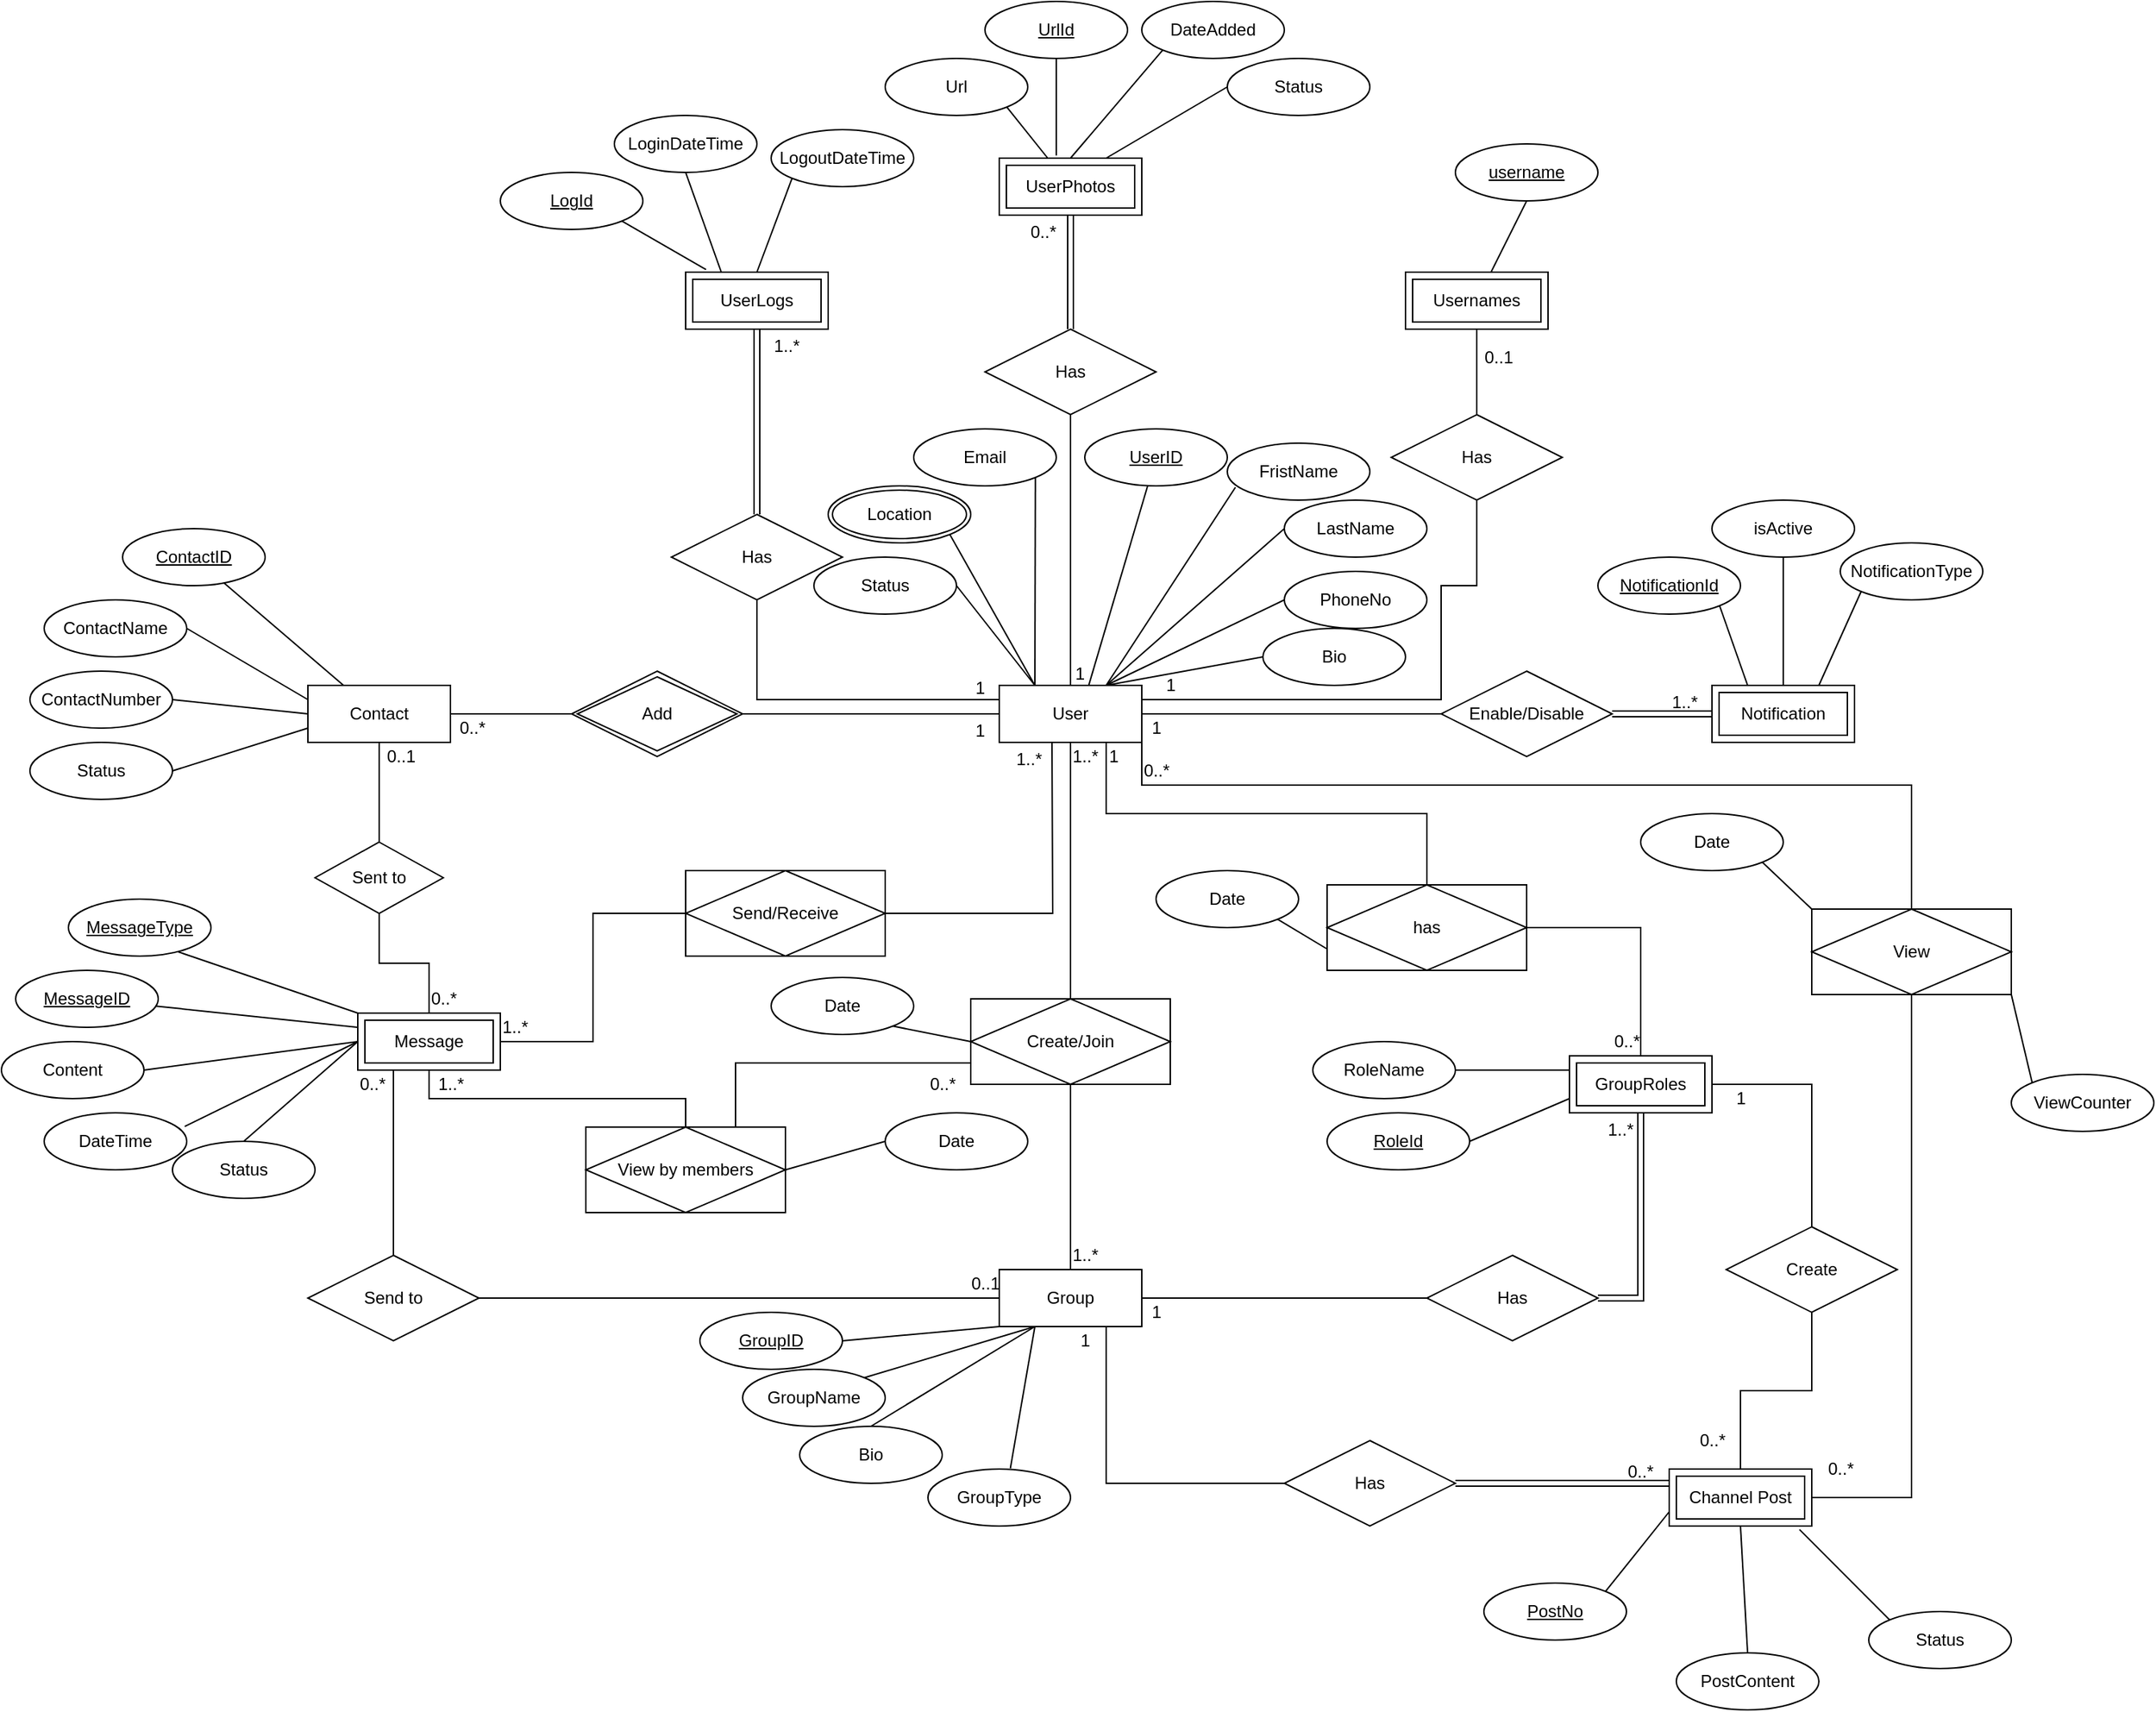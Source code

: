 <mxfile version="17.5.0" type="device"><diagram id="1wiT6En4ZWVa3on5DLr9" name="Page-1"><mxGraphModel dx="2777" dy="2008" grid="0" gridSize="10" guides="1" tooltips="1" connect="1" arrows="1" fold="1" page="1" pageScale="1" pageWidth="850" pageHeight="1100" math="0" shadow="0"><root><mxCell id="0"/><mxCell id="1" parent="0"/><mxCell id="J4jM1UhCAsRgIeuj8mYH-1" value="User" style="whiteSpace=wrap;html=1;align=center;" parent="1" vertex="1"><mxGeometry x="140" y="220" width="100" height="40" as="geometry"/></mxCell><mxCell id="J4jM1UhCAsRgIeuj8mYH-2" value="Group" style="whiteSpace=wrap;html=1;align=center;" parent="1" vertex="1"><mxGeometry x="140" y="630" width="100" height="40" as="geometry"/></mxCell><mxCell id="J4jM1UhCAsRgIeuj8mYH-3" value="UserPhotos" style="shape=ext;margin=3;double=1;whiteSpace=wrap;html=1;align=center;" parent="1" vertex="1"><mxGeometry x="140" y="-150" width="100" height="40" as="geometry"/></mxCell><mxCell id="J4jM1UhCAsRgIeuj8mYH-4" value="UserLogs" style="shape=ext;margin=3;double=1;whiteSpace=wrap;html=1;align=center;" parent="1" vertex="1"><mxGeometry x="-80" y="-70" width="100" height="40" as="geometry"/></mxCell><mxCell id="J4jM1UhCAsRgIeuj8mYH-6" value="Notification" style="shape=ext;margin=3;double=1;whiteSpace=wrap;html=1;align=center;" parent="1" vertex="1"><mxGeometry x="640" y="220" width="100" height="40" as="geometry"/></mxCell><mxCell id="J4jM1UhCAsRgIeuj8mYH-7" value="Contact" style="whiteSpace=wrap;html=1;align=center;" parent="1" vertex="1"><mxGeometry x="-345" y="220" width="100" height="40" as="geometry"/></mxCell><mxCell id="J4jM1UhCAsRgIeuj8mYH-8" value="GroupRoles" style="shape=ext;margin=3;double=1;whiteSpace=wrap;html=1;align=center;" parent="1" vertex="1"><mxGeometry x="540" y="480" width="100" height="40" as="geometry"/></mxCell><mxCell id="J4jM1UhCAsRgIeuj8mYH-10" value="Channel Post" style="shape=ext;margin=3;double=1;whiteSpace=wrap;html=1;align=center;" parent="1" vertex="1"><mxGeometry x="610" y="770" width="100" height="40" as="geometry"/></mxCell><mxCell id="J4jM1UhCAsRgIeuj8mYH-11" value="Has" style="shape=rhombus;perimeter=rhombusPerimeter;whiteSpace=wrap;html=1;align=center;" parent="1" vertex="1"><mxGeometry x="-90" y="100" width="120" height="60" as="geometry"/></mxCell><mxCell id="J4jM1UhCAsRgIeuj8mYH-12" value="Has" style="shape=rhombus;perimeter=rhombusPerimeter;whiteSpace=wrap;html=1;align=center;" parent="1" vertex="1"><mxGeometry x="130" y="-30" width="120" height="60" as="geometry"/></mxCell><mxCell id="J4jM1UhCAsRgIeuj8mYH-14" value="" style="shape=link;html=1;rounded=0;entryX=0.5;entryY=1;entryDx=0;entryDy=0;exitX=0.5;exitY=0;exitDx=0;exitDy=0;" parent="1" source="J4jM1UhCAsRgIeuj8mYH-11" target="J4jM1UhCAsRgIeuj8mYH-4" edge="1"><mxGeometry relative="1" as="geometry"><mxPoint x="-180" y="310" as="sourcePoint"/><mxPoint x="-100" y="240" as="targetPoint"/></mxGeometry></mxCell><mxCell id="J4jM1UhCAsRgIeuj8mYH-15" value="1..*" style="resizable=0;html=1;align=right;verticalAlign=bottom;" parent="J4jM1UhCAsRgIeuj8mYH-14" connectable="0" vertex="1"><mxGeometry x="1" relative="1" as="geometry"><mxPoint x="30" y="20" as="offset"/></mxGeometry></mxCell><mxCell id="J4jM1UhCAsRgIeuj8mYH-16" value="" style="endArrow=none;html=1;rounded=0;exitX=0.5;exitY=1;exitDx=0;exitDy=0;entryX=0;entryY=0.25;entryDx=0;entryDy=0;edgeStyle=orthogonalEdgeStyle;" parent="1" source="J4jM1UhCAsRgIeuj8mYH-11" target="J4jM1UhCAsRgIeuj8mYH-1" edge="1"><mxGeometry relative="1" as="geometry"><mxPoint x="40" y="280" as="sourcePoint"/><mxPoint x="200" y="280" as="targetPoint"/></mxGeometry></mxCell><mxCell id="J4jM1UhCAsRgIeuj8mYH-18" value="" style="shape=link;html=1;rounded=0;entryX=0.5;entryY=1;entryDx=0;entryDy=0;" parent="1" source="J4jM1UhCAsRgIeuj8mYH-12" target="J4jM1UhCAsRgIeuj8mYH-3" edge="1"><mxGeometry relative="1" as="geometry"><mxPoint x="110" y="20" as="sourcePoint"/><mxPoint x="270" y="20" as="targetPoint"/></mxGeometry></mxCell><mxCell id="J4jM1UhCAsRgIeuj8mYH-19" value="0..*" style="resizable=0;html=1;align=right;verticalAlign=bottom;" parent="J4jM1UhCAsRgIeuj8mYH-18" connectable="0" vertex="1"><mxGeometry x="1" relative="1" as="geometry"><mxPoint x="-10" y="20" as="offset"/></mxGeometry></mxCell><mxCell id="J4jM1UhCAsRgIeuj8mYH-157" value="1" style="resizable=0;html=1;align=right;verticalAlign=bottom;" parent="J4jM1UhCAsRgIeuj8mYH-18" connectable="0" vertex="1"><mxGeometry x="1" relative="1" as="geometry"><mxPoint x="-60" y="340" as="offset"/></mxGeometry></mxCell><mxCell id="J4jM1UhCAsRgIeuj8mYH-158" value="1" style="resizable=0;html=1;align=right;verticalAlign=bottom;" parent="J4jM1UhCAsRgIeuj8mYH-18" connectable="0" vertex="1"><mxGeometry x="1" relative="1" as="geometry"><mxPoint x="10" y="330" as="offset"/></mxGeometry></mxCell><mxCell id="J4jM1UhCAsRgIeuj8mYH-159" value="1" style="resizable=0;html=1;align=right;verticalAlign=bottom;" parent="J4jM1UhCAsRgIeuj8mYH-18" connectable="0" vertex="1"><mxGeometry x="1" relative="1" as="geometry"><mxPoint x="-60" y="370" as="offset"/></mxGeometry></mxCell><mxCell id="J4jM1UhCAsRgIeuj8mYH-160" value="1..*" style="resizable=0;html=1;align=right;verticalAlign=bottom;" parent="J4jM1UhCAsRgIeuj8mYH-18" connectable="0" vertex="1"><mxGeometry x="1" relative="1" as="geometry"><mxPoint x="-20" y="390" as="offset"/></mxGeometry></mxCell><mxCell id="J4jM1UhCAsRgIeuj8mYH-20" value="" style="endArrow=none;html=1;rounded=0;exitX=0.5;exitY=1;exitDx=0;exitDy=0;entryX=0.5;entryY=0;entryDx=0;entryDy=0;" parent="1" source="J4jM1UhCAsRgIeuj8mYH-12" target="J4jM1UhCAsRgIeuj8mYH-1" edge="1"><mxGeometry relative="1" as="geometry"><mxPoint x="270" y="180" as="sourcePoint"/><mxPoint x="430" y="180" as="targetPoint"/></mxGeometry></mxCell><mxCell id="J4jM1UhCAsRgIeuj8mYH-21" value="" style="endArrow=none;html=1;rounded=0;exitX=1;exitY=0.5;exitDx=0;exitDy=0;entryX=0;entryY=0.5;entryDx=0;entryDy=0;edgeStyle=orthogonalEdgeStyle;" parent="1" source="J4jM1UhCAsRgIeuj8mYH-54" target="J4jM1UhCAsRgIeuj8mYH-1" edge="1"><mxGeometry relative="1" as="geometry"><mxPoint x="20" y="240" as="sourcePoint"/><mxPoint x="240" y="340" as="targetPoint"/></mxGeometry></mxCell><mxCell id="J4jM1UhCAsRgIeuj8mYH-22" value="" style="endArrow=none;html=1;rounded=0;exitX=1;exitY=0.5;exitDx=0;exitDy=0;entryX=0;entryY=0.5;entryDx=0;entryDy=0;" parent="1" source="J4jM1UhCAsRgIeuj8mYH-7" target="J4jM1UhCAsRgIeuj8mYH-54" edge="1"><mxGeometry relative="1" as="geometry"><mxPoint x="-170" y="420" as="sourcePoint"/><mxPoint x="-120.0" y="240" as="targetPoint"/></mxGeometry></mxCell><mxCell id="J4jM1UhCAsRgIeuj8mYH-24" value="" style="endArrow=none;html=1;rounded=0;entryX=0.5;entryY=0;entryDx=0;entryDy=0;exitX=0.5;exitY=1;exitDx=0;exitDy=0;" parent="1" source="J4jM1UhCAsRgIeuj8mYH-1" target="J4jM1UhCAsRgIeuj8mYH-25" edge="1"><mxGeometry relative="1" as="geometry"><mxPoint x="220" y="260" as="sourcePoint"/><mxPoint x="200" y="430" as="targetPoint"/></mxGeometry></mxCell><mxCell id="J4jM1UhCAsRgIeuj8mYH-25" value="Create/Join" style="shape=associativeEntity;whiteSpace=wrap;html=1;align=center;" parent="1" vertex="1"><mxGeometry x="120" y="440" width="140" height="60" as="geometry"/></mxCell><mxCell id="J4jM1UhCAsRgIeuj8mYH-28" value="" style="endArrow=none;html=1;rounded=0;exitX=0.5;exitY=1;exitDx=0;exitDy=0;entryX=0.5;entryY=0;entryDx=0;entryDy=0;" parent="1" source="J4jM1UhCAsRgIeuj8mYH-25" target="J4jM1UhCAsRgIeuj8mYH-2" edge="1"><mxGeometry relative="1" as="geometry"><mxPoint x="140" y="560" as="sourcePoint"/><mxPoint x="300" y="560" as="targetPoint"/></mxGeometry></mxCell><mxCell id="J4jM1UhCAsRgIeuj8mYH-29" value="Has" style="shape=rhombus;perimeter=rhombusPerimeter;whiteSpace=wrap;html=1;align=center;" parent="1" vertex="1"><mxGeometry x="440" y="620" width="120" height="60" as="geometry"/></mxCell><mxCell id="J4jM1UhCAsRgIeuj8mYH-31" value="Enable/Disable" style="shape=rhombus;perimeter=rhombusPerimeter;whiteSpace=wrap;html=1;align=center;" parent="1" vertex="1"><mxGeometry x="450" y="210" width="120" height="60" as="geometry"/></mxCell><mxCell id="J4jM1UhCAsRgIeuj8mYH-32" value="" style="shape=link;html=1;rounded=0;exitX=1;exitY=0.5;exitDx=0;exitDy=0;entryX=0;entryY=0.5;entryDx=0;entryDy=0;" parent="1" source="J4jM1UhCAsRgIeuj8mYH-31" target="J4jM1UhCAsRgIeuj8mYH-6" edge="1"><mxGeometry relative="1" as="geometry"><mxPoint x="490" y="260" as="sourcePoint"/><mxPoint x="650" y="260" as="targetPoint"/></mxGeometry></mxCell><mxCell id="J4jM1UhCAsRgIeuj8mYH-33" value="1..*" style="resizable=0;html=1;align=right;verticalAlign=bottom;" parent="J4jM1UhCAsRgIeuj8mYH-32" connectable="0" vertex="1"><mxGeometry x="1" relative="1" as="geometry"><mxPoint x="-10" as="offset"/></mxGeometry></mxCell><mxCell id="J4jM1UhCAsRgIeuj8mYH-34" value="" style="endArrow=none;html=1;rounded=0;exitX=1;exitY=0.5;exitDx=0;exitDy=0;entryX=0;entryY=0.5;entryDx=0;entryDy=0;" parent="1" source="J4jM1UhCAsRgIeuj8mYH-1" target="J4jM1UhCAsRgIeuj8mYH-31" edge="1"><mxGeometry relative="1" as="geometry"><mxPoint x="250" y="260" as="sourcePoint"/><mxPoint x="410" y="260" as="targetPoint"/></mxGeometry></mxCell><mxCell id="J4jM1UhCAsRgIeuj8mYH-35" value="" style="endArrow=none;html=1;rounded=0;exitX=1;exitY=0.5;exitDx=0;exitDy=0;entryX=0;entryY=0.5;entryDx=0;entryDy=0;" parent="1" source="J4jM1UhCAsRgIeuj8mYH-2" target="J4jM1UhCAsRgIeuj8mYH-29" edge="1"><mxGeometry relative="1" as="geometry"><mxPoint x="300" y="670" as="sourcePoint"/><mxPoint x="460" y="670" as="targetPoint"/></mxGeometry></mxCell><mxCell id="J4jM1UhCAsRgIeuj8mYH-36" value="" style="shape=link;html=1;rounded=0;exitX=1;exitY=0.5;exitDx=0;exitDy=0;entryX=0.5;entryY=1;entryDx=0;entryDy=0;edgeStyle=orthogonalEdgeStyle;" parent="1" source="J4jM1UhCAsRgIeuj8mYH-29" target="J4jM1UhCAsRgIeuj8mYH-8" edge="1"><mxGeometry relative="1" as="geometry"><mxPoint x="540" y="600" as="sourcePoint"/><mxPoint x="700" y="600" as="targetPoint"/></mxGeometry></mxCell><mxCell id="J4jM1UhCAsRgIeuj8mYH-37" value="1..*" style="resizable=0;html=1;align=right;verticalAlign=bottom;" parent="J4jM1UhCAsRgIeuj8mYH-36" connectable="0" vertex="1"><mxGeometry x="1" relative="1" as="geometry"><mxPoint x="-5" y="20" as="offset"/></mxGeometry></mxCell><mxCell id="J4jM1UhCAsRgIeuj8mYH-38" value="has" style="shape=associativeEntity;whiteSpace=wrap;html=1;align=center;" parent="1" vertex="1"><mxGeometry x="370" y="360" width="140" height="60" as="geometry"/></mxCell><mxCell id="J4jM1UhCAsRgIeuj8mYH-39" value="" style="endArrow=none;html=1;rounded=0;exitX=0.75;exitY=1;exitDx=0;exitDy=0;entryX=0.5;entryY=0;entryDx=0;entryDy=0;edgeStyle=orthogonalEdgeStyle;" parent="1" source="J4jM1UhCAsRgIeuj8mYH-1" target="J4jM1UhCAsRgIeuj8mYH-38" edge="1"><mxGeometry relative="1" as="geometry"><mxPoint x="330" y="330" as="sourcePoint"/><mxPoint x="490" y="330" as="targetPoint"/></mxGeometry></mxCell><mxCell id="J4jM1UhCAsRgIeuj8mYH-40" value="" style="endArrow=none;html=1;rounded=0;exitX=1;exitY=0.5;exitDx=0;exitDy=0;entryX=0.5;entryY=0;entryDx=0;entryDy=0;edgeStyle=orthogonalEdgeStyle;" parent="1" source="J4jM1UhCAsRgIeuj8mYH-38" target="J4jM1UhCAsRgIeuj8mYH-8" edge="1"><mxGeometry relative="1" as="geometry"><mxPoint x="600" y="380" as="sourcePoint"/><mxPoint x="760" y="380" as="targetPoint"/></mxGeometry></mxCell><mxCell id="J4jM1UhCAsRgIeuj8mYH-41" value="Has" style="shape=rhombus;perimeter=rhombusPerimeter;whiteSpace=wrap;html=1;align=center;" parent="1" vertex="1"><mxGeometry x="340" y="750" width="120" height="60" as="geometry"/></mxCell><mxCell id="J4jM1UhCAsRgIeuj8mYH-44" value="" style="shape=link;html=1;rounded=0;entryX=0;entryY=0.25;entryDx=0;entryDy=0;" parent="1" target="J4jM1UhCAsRgIeuj8mYH-10" edge="1"><mxGeometry relative="1" as="geometry"><mxPoint x="460" y="780" as="sourcePoint"/><mxPoint x="460" y="930" as="targetPoint"/></mxGeometry></mxCell><mxCell id="J4jM1UhCAsRgIeuj8mYH-45" value="0..*" style="resizable=0;html=1;align=right;verticalAlign=bottom;" parent="J4jM1UhCAsRgIeuj8mYH-44" connectable="0" vertex="1"><mxGeometry x="1" relative="1" as="geometry"><mxPoint x="-11" as="offset"/></mxGeometry></mxCell><mxCell id="J4jM1UhCAsRgIeuj8mYH-47" value="" style="endArrow=none;html=1;rounded=0;exitX=0.75;exitY=1;exitDx=0;exitDy=0;entryX=0;entryY=0.5;entryDx=0;entryDy=0;edgeStyle=orthogonalEdgeStyle;" parent="1" source="J4jM1UhCAsRgIeuj8mYH-2" target="J4jM1UhCAsRgIeuj8mYH-41" edge="1"><mxGeometry relative="1" as="geometry"><mxPoint x="370" y="740" as="sourcePoint"/><mxPoint x="530" y="740" as="targetPoint"/></mxGeometry></mxCell><mxCell id="J4jM1UhCAsRgIeuj8mYH-49" value="Message" style="shape=ext;margin=3;double=1;whiteSpace=wrap;html=1;align=center;" parent="1" vertex="1"><mxGeometry x="-310" y="450" width="100" height="40" as="geometry"/></mxCell><mxCell id="J4jM1UhCAsRgIeuj8mYH-51" value="" style="endArrow=none;html=1;rounded=0;exitX=1;exitY=0.5;exitDx=0;exitDy=0;edgeStyle=orthogonalEdgeStyle;" parent="1" source="J4jM1UhCAsRgIeuj8mYH-161" edge="1"><mxGeometry relative="1" as="geometry"><mxPoint x="50" y="385" as="sourcePoint"/><mxPoint x="177" y="260" as="targetPoint"/></mxGeometry></mxCell><mxCell id="J4jM1UhCAsRgIeuj8mYH-52" value="" style="endArrow=none;html=1;rounded=0;exitX=1;exitY=0.5;exitDx=0;exitDy=0;entryX=0;entryY=0.5;entryDx=0;entryDy=0;edgeStyle=orthogonalEdgeStyle;" parent="1" source="J4jM1UhCAsRgIeuj8mYH-49" target="J4jM1UhCAsRgIeuj8mYH-161" edge="1"><mxGeometry relative="1" as="geometry"><mxPoint x="-190" y="460" as="sourcePoint"/><mxPoint x="-50" y="385" as="targetPoint"/></mxGeometry></mxCell><mxCell id="J4jM1UhCAsRgIeuj8mYH-53" value="Sent to" style="shape=rhombus;perimeter=rhombusPerimeter;whiteSpace=wrap;html=1;align=center;" parent="1" vertex="1"><mxGeometry x="-340" y="330" width="90" height="50" as="geometry"/></mxCell><mxCell id="J4jM1UhCAsRgIeuj8mYH-54" value="Add" style="shape=rhombus;double=1;perimeter=rhombusPerimeter;whiteSpace=wrap;html=1;align=center;" parent="1" vertex="1"><mxGeometry x="-160" y="210" width="120" height="60" as="geometry"/></mxCell><mxCell id="J4jM1UhCAsRgIeuj8mYH-55" value="" style="endArrow=none;html=1;rounded=0;exitX=0.5;exitY=1;exitDx=0;exitDy=0;entryX=0.5;entryY=0;entryDx=0;entryDy=0;edgeStyle=orthogonalEdgeStyle;" parent="1" source="J4jM1UhCAsRgIeuj8mYH-53" target="J4jM1UhCAsRgIeuj8mYH-49" edge="1"><mxGeometry relative="1" as="geometry"><mxPoint x="-300" y="390" as="sourcePoint"/><mxPoint x="-140" y="390" as="targetPoint"/></mxGeometry></mxCell><mxCell id="J4jM1UhCAsRgIeuj8mYH-56" value="" style="endArrow=none;html=1;rounded=0;exitX=0.5;exitY=1;exitDx=0;exitDy=0;" parent="1" source="J4jM1UhCAsRgIeuj8mYH-7" target="J4jM1UhCAsRgIeuj8mYH-53" edge="1"><mxGeometry relative="1" as="geometry"><mxPoint x="-340" y="310" as="sourcePoint"/><mxPoint x="-180" y="310" as="targetPoint"/></mxGeometry></mxCell><mxCell id="J4jM1UhCAsRgIeuj8mYH-57" value="Create" style="shape=rhombus;perimeter=rhombusPerimeter;whiteSpace=wrap;html=1;align=center;" parent="1" vertex="1"><mxGeometry x="650" y="600" width="120" height="60" as="geometry"/></mxCell><mxCell id="J4jM1UhCAsRgIeuj8mYH-58" value="" style="endArrow=none;html=1;rounded=0;exitX=1;exitY=0.5;exitDx=0;exitDy=0;entryX=0.5;entryY=0;entryDx=0;entryDy=0;edgeStyle=orthogonalEdgeStyle;" parent="1" source="J4jM1UhCAsRgIeuj8mYH-8" target="J4jM1UhCAsRgIeuj8mYH-57" edge="1"><mxGeometry relative="1" as="geometry"><mxPoint x="750" y="530" as="sourcePoint"/><mxPoint x="910" y="530" as="targetPoint"/></mxGeometry></mxCell><mxCell id="J4jM1UhCAsRgIeuj8mYH-59" value="" style="endArrow=none;html=1;rounded=0;exitX=0.5;exitY=0;exitDx=0;exitDy=0;entryX=0.5;entryY=1;entryDx=0;entryDy=0;edgeStyle=orthogonalEdgeStyle;" parent="1" source="J4jM1UhCAsRgIeuj8mYH-10" target="J4jM1UhCAsRgIeuj8mYH-57" edge="1"><mxGeometry relative="1" as="geometry"><mxPoint x="750" y="780" as="sourcePoint"/><mxPoint x="910" y="780" as="targetPoint"/></mxGeometry></mxCell><mxCell id="J4jM1UhCAsRgIeuj8mYH-62" value="" style="endArrow=none;html=1;rounded=0;exitX=0.5;exitY=1;exitDx=0;exitDy=0;entryX=0.5;entryY=0;entryDx=0;entryDy=0;edgeStyle=orthogonalEdgeStyle;" parent="1" source="J4jM1UhCAsRgIeuj8mYH-49" target="J4jM1UhCAsRgIeuj8mYH-145" edge="1"><mxGeometry relative="1" as="geometry"><mxPoint x="-220" y="550" as="sourcePoint"/><mxPoint x="-140.0" y="595" as="targetPoint"/></mxGeometry></mxCell><mxCell id="J4jM1UhCAsRgIeuj8mYH-63" value="" style="endArrow=none;html=1;rounded=0;exitX=0.75;exitY=0;exitDx=0;exitDy=0;entryX=0;entryY=0.75;entryDx=0;entryDy=0;edgeStyle=orthogonalEdgeStyle;" parent="1" source="J4jM1UhCAsRgIeuj8mYH-145" target="J4jM1UhCAsRgIeuj8mYH-25" edge="1"><mxGeometry relative="1" as="geometry"><mxPoint x="-50.0" y="595" as="sourcePoint"/><mxPoint x="120" y="630" as="targetPoint"/></mxGeometry></mxCell><mxCell id="J4jM1UhCAsRgIeuj8mYH-64" value="UserID" style="ellipse;whiteSpace=wrap;html=1;align=center;fontStyle=4;" parent="1" vertex="1"><mxGeometry x="200" y="40" width="100" height="40" as="geometry"/></mxCell><mxCell id="J4jM1UhCAsRgIeuj8mYH-65" value="Usernames" style="shape=ext;margin=3;double=1;whiteSpace=wrap;html=1;align=center;" parent="1" vertex="1"><mxGeometry x="425" y="-70" width="100" height="40" as="geometry"/></mxCell><mxCell id="J4jM1UhCAsRgIeuj8mYH-66" value="Has" style="shape=rhombus;perimeter=rhombusPerimeter;whiteSpace=wrap;html=1;align=center;" parent="1" vertex="1"><mxGeometry x="415" y="30" width="120" height="60" as="geometry"/></mxCell><mxCell id="J4jM1UhCAsRgIeuj8mYH-67" value="" style="endArrow=none;html=1;rounded=0;exitX=1;exitY=0.25;exitDx=0;exitDy=0;entryX=0.5;entryY=1;entryDx=0;entryDy=0;edgeStyle=orthogonalEdgeStyle;" parent="1" source="J4jM1UhCAsRgIeuj8mYH-1" target="J4jM1UhCAsRgIeuj8mYH-66" edge="1"><mxGeometry relative="1" as="geometry"><mxPoint x="250" y="190" as="sourcePoint"/><mxPoint x="410" y="190" as="targetPoint"/><Array as="points"><mxPoint x="450" y="230"/><mxPoint x="450" y="150"/><mxPoint x="475" y="150"/></Array></mxGeometry></mxCell><mxCell id="J4jM1UhCAsRgIeuj8mYH-68" value="" style="endArrow=none;html=1;rounded=0;exitX=0.5;exitY=1;exitDx=0;exitDy=0;entryX=0.5;entryY=0;entryDx=0;entryDy=0;" parent="1" source="J4jM1UhCAsRgIeuj8mYH-65" target="J4jM1UhCAsRgIeuj8mYH-66" edge="1"><mxGeometry relative="1" as="geometry"><mxPoint x="400" y="-20" as="sourcePoint"/><mxPoint x="560" y="-20" as="targetPoint"/></mxGeometry></mxCell><mxCell id="J4jM1UhCAsRgIeuj8mYH-69" value="FristName" style="ellipse;whiteSpace=wrap;html=1;align=center;" parent="1" vertex="1"><mxGeometry x="300" y="50" width="100" height="40" as="geometry"/></mxCell><mxCell id="J4jM1UhCAsRgIeuj8mYH-70" value="LastName" style="ellipse;whiteSpace=wrap;html=1;align=center;" parent="1" vertex="1"><mxGeometry x="340" y="90" width="100" height="40" as="geometry"/></mxCell><mxCell id="J4jM1UhCAsRgIeuj8mYH-71" value="PhoneNo" style="ellipse;whiteSpace=wrap;html=1;align=center;" parent="1" vertex="1"><mxGeometry x="340" y="140" width="100" height="40" as="geometry"/></mxCell><mxCell id="J4jM1UhCAsRgIeuj8mYH-72" value="Bio" style="ellipse;whiteSpace=wrap;html=1;align=center;" parent="1" vertex="1"><mxGeometry x="325" y="180" width="100" height="40" as="geometry"/></mxCell><mxCell id="J4jM1UhCAsRgIeuj8mYH-73" value="Email" style="ellipse;whiteSpace=wrap;html=1;align=center;" parent="1" vertex="1"><mxGeometry x="80" y="40" width="100" height="40" as="geometry"/></mxCell><mxCell id="J4jM1UhCAsRgIeuj8mYH-75" value="Status" style="ellipse;whiteSpace=wrap;html=1;align=center;" parent="1" vertex="1"><mxGeometry x="10" y="130" width="100" height="40" as="geometry"/></mxCell><mxCell id="J4jM1UhCAsRgIeuj8mYH-76" value="" style="endArrow=none;html=1;rounded=0;exitX=0.629;exitY=-0.011;exitDx=0;exitDy=0;exitPerimeter=0;" parent="1" source="J4jM1UhCAsRgIeuj8mYH-1" target="J4jM1UhCAsRgIeuj8mYH-64" edge="1"><mxGeometry relative="1" as="geometry"><mxPoint x="220" y="220" as="sourcePoint"/><mxPoint x="400" y="160" as="targetPoint"/></mxGeometry></mxCell><mxCell id="J4jM1UhCAsRgIeuj8mYH-77" value="" style="endArrow=none;html=1;rounded=0;exitX=0.75;exitY=0;exitDx=0;exitDy=0;entryX=0.057;entryY=0.775;entryDx=0;entryDy=0;entryPerimeter=0;" parent="1" source="J4jM1UhCAsRgIeuj8mYH-1" target="J4jM1UhCAsRgIeuj8mYH-69" edge="1"><mxGeometry relative="1" as="geometry"><mxPoint x="270" y="160" as="sourcePoint"/><mxPoint x="430" y="160" as="targetPoint"/></mxGeometry></mxCell><mxCell id="J4jM1UhCAsRgIeuj8mYH-78" value="" style="endArrow=none;html=1;rounded=0;exitX=0.75;exitY=0;exitDx=0;exitDy=0;entryX=0;entryY=0.5;entryDx=0;entryDy=0;" parent="1" source="J4jM1UhCAsRgIeuj8mYH-1" target="J4jM1UhCAsRgIeuj8mYH-70" edge="1"><mxGeometry relative="1" as="geometry"><mxPoint x="280" y="170" as="sourcePoint"/><mxPoint x="440" y="170" as="targetPoint"/></mxGeometry></mxCell><mxCell id="J4jM1UhCAsRgIeuj8mYH-79" value="" style="endArrow=none;html=1;rounded=0;exitX=0.75;exitY=0;exitDx=0;exitDy=0;entryX=0;entryY=0.5;entryDx=0;entryDy=0;" parent="1" source="J4jM1UhCAsRgIeuj8mYH-1" target="J4jM1UhCAsRgIeuj8mYH-71" edge="1"><mxGeometry relative="1" as="geometry"><mxPoint x="310" y="160" as="sourcePoint"/><mxPoint x="470" y="160" as="targetPoint"/></mxGeometry></mxCell><mxCell id="J4jM1UhCAsRgIeuj8mYH-81" value="" style="endArrow=none;html=1;rounded=0;exitX=0.75;exitY=0;exitDx=0;exitDy=0;entryX=0;entryY=0.5;entryDx=0;entryDy=0;" parent="1" source="J4jM1UhCAsRgIeuj8mYH-1" target="J4jM1UhCAsRgIeuj8mYH-72" edge="1"><mxGeometry relative="1" as="geometry"><mxPoint x="260" y="220" as="sourcePoint"/><mxPoint x="420" y="220" as="targetPoint"/></mxGeometry></mxCell><mxCell id="J4jM1UhCAsRgIeuj8mYH-82" value="" style="endArrow=none;html=1;rounded=0;exitX=1;exitY=1;exitDx=0;exitDy=0;entryX=0.25;entryY=0;entryDx=0;entryDy=0;" parent="1" source="J4jM1UhCAsRgIeuj8mYH-73" target="J4jM1UhCAsRgIeuj8mYH-1" edge="1"><mxGeometry relative="1" as="geometry"><mxPoint x="160" y="180" as="sourcePoint"/><mxPoint x="320" y="180" as="targetPoint"/></mxGeometry></mxCell><mxCell id="J4jM1UhCAsRgIeuj8mYH-83" value="" style="endArrow=none;html=1;rounded=0;exitX=1;exitY=1;exitDx=0;exitDy=0;entryX=0.25;entryY=0;entryDx=0;entryDy=0;" parent="1" source="J4jM1UhCAsRgIeuj8mYH-100" target="J4jM1UhCAsRgIeuj8mYH-1" edge="1"><mxGeometry relative="1" as="geometry"><mxPoint x="125.7" y="112.44" as="sourcePoint"/><mxPoint x="290" y="170" as="targetPoint"/></mxGeometry></mxCell><mxCell id="J4jM1UhCAsRgIeuj8mYH-84" value="" style="endArrow=none;html=1;rounded=0;exitX=1;exitY=0.5;exitDx=0;exitDy=0;entryX=0.25;entryY=0;entryDx=0;entryDy=0;" parent="1" source="J4jM1UhCAsRgIeuj8mYH-75" target="J4jM1UhCAsRgIeuj8mYH-1" edge="1"><mxGeometry relative="1" as="geometry"><mxPoint x="100" y="160" as="sourcePoint"/><mxPoint x="260" y="160" as="targetPoint"/></mxGeometry></mxCell><mxCell id="J4jM1UhCAsRgIeuj8mYH-85" value="Url" style="ellipse;whiteSpace=wrap;html=1;align=center;" parent="1" vertex="1"><mxGeometry x="60" y="-220" width="100" height="40" as="geometry"/></mxCell><mxCell id="J4jM1UhCAsRgIeuj8mYH-86" value="UrlId" style="ellipse;whiteSpace=wrap;html=1;align=center;fontStyle=4;" parent="1" vertex="1"><mxGeometry x="130" y="-260" width="100" height="40" as="geometry"/></mxCell><mxCell id="J4jM1UhCAsRgIeuj8mYH-87" value="DateAdded" style="ellipse;whiteSpace=wrap;html=1;align=center;" parent="1" vertex="1"><mxGeometry x="240" y="-260" width="100" height="40" as="geometry"/></mxCell><mxCell id="J4jM1UhCAsRgIeuj8mYH-88" value="Status" style="ellipse;whiteSpace=wrap;html=1;align=center;" parent="1" vertex="1"><mxGeometry x="300" y="-220" width="100" height="40" as="geometry"/></mxCell><mxCell id="J4jM1UhCAsRgIeuj8mYH-89" value="" style="endArrow=none;html=1;rounded=0;exitX=1;exitY=1;exitDx=0;exitDy=0;" parent="1" source="J4jM1UhCAsRgIeuj8mYH-85" target="J4jM1UhCAsRgIeuj8mYH-3" edge="1"><mxGeometry relative="1" as="geometry"><mxPoint x="100" y="-120" as="sourcePoint"/><mxPoint x="260" y="-120" as="targetPoint"/></mxGeometry></mxCell><mxCell id="J4jM1UhCAsRgIeuj8mYH-91" value="" style="endArrow=none;html=1;rounded=0;exitX=0.5;exitY=1;exitDx=0;exitDy=0;entryX=0.4;entryY=-0.046;entryDx=0;entryDy=0;entryPerimeter=0;" parent="1" source="J4jM1UhCAsRgIeuj8mYH-86" target="J4jM1UhCAsRgIeuj8mYH-3" edge="1"><mxGeometry relative="1" as="geometry"><mxPoint x="170" y="-170" as="sourcePoint"/><mxPoint x="330" y="-170" as="targetPoint"/></mxGeometry></mxCell><mxCell id="J4jM1UhCAsRgIeuj8mYH-92" value="" style="endArrow=none;html=1;rounded=0;exitX=0.5;exitY=0;exitDx=0;exitDy=0;entryX=0;entryY=1;entryDx=0;entryDy=0;" parent="1" source="J4jM1UhCAsRgIeuj8mYH-3" target="J4jM1UhCAsRgIeuj8mYH-87" edge="1"><mxGeometry relative="1" as="geometry"><mxPoint x="200" y="-170" as="sourcePoint"/><mxPoint x="360" y="-170" as="targetPoint"/></mxGeometry></mxCell><mxCell id="J4jM1UhCAsRgIeuj8mYH-93" value="" style="endArrow=none;html=1;rounded=0;exitX=0.75;exitY=0;exitDx=0;exitDy=0;entryX=0;entryY=0.5;entryDx=0;entryDy=0;" parent="1" source="J4jM1UhCAsRgIeuj8mYH-3" target="J4jM1UhCAsRgIeuj8mYH-88" edge="1"><mxGeometry relative="1" as="geometry"><mxPoint x="290" y="-160" as="sourcePoint"/><mxPoint x="450" y="-160" as="targetPoint"/></mxGeometry></mxCell><mxCell id="J4jM1UhCAsRgIeuj8mYH-94" value="LogId" style="ellipse;whiteSpace=wrap;html=1;align=center;fontStyle=4;" parent="1" vertex="1"><mxGeometry x="-210" y="-140" width="100" height="40" as="geometry"/></mxCell><mxCell id="J4jM1UhCAsRgIeuj8mYH-95" value="LoginDateTime" style="ellipse;whiteSpace=wrap;html=1;align=center;" parent="1" vertex="1"><mxGeometry x="-130" y="-180" width="100" height="40" as="geometry"/></mxCell><mxCell id="J4jM1UhCAsRgIeuj8mYH-96" value="LogoutDateTime" style="ellipse;whiteSpace=wrap;html=1;align=center;" parent="1" vertex="1"><mxGeometry x="-20" y="-170" width="100" height="40" as="geometry"/></mxCell><mxCell id="J4jM1UhCAsRgIeuj8mYH-97" value="" style="endArrow=none;html=1;rounded=0;exitX=1;exitY=1;exitDx=0;exitDy=0;entryX=0.143;entryY=-0.046;entryDx=0;entryDy=0;entryPerimeter=0;" parent="1" source="J4jM1UhCAsRgIeuj8mYH-94" target="J4jM1UhCAsRgIeuj8mYH-4" edge="1"><mxGeometry relative="1" as="geometry"><mxPoint x="-50" y="-100" as="sourcePoint"/><mxPoint x="110" y="-100" as="targetPoint"/></mxGeometry></mxCell><mxCell id="J4jM1UhCAsRgIeuj8mYH-98" value="" style="endArrow=none;html=1;rounded=0;exitX=0.5;exitY=1;exitDx=0;exitDy=0;entryX=0.25;entryY=0;entryDx=0;entryDy=0;" parent="1" source="J4jM1UhCAsRgIeuj8mYH-95" target="J4jM1UhCAsRgIeuj8mYH-4" edge="1"><mxGeometry relative="1" as="geometry"><mxPoint x="-40" y="-120" as="sourcePoint"/><mxPoint x="120" y="-120" as="targetPoint"/></mxGeometry></mxCell><mxCell id="J4jM1UhCAsRgIeuj8mYH-99" value="" style="endArrow=none;html=1;rounded=0;exitX=0;exitY=1;exitDx=0;exitDy=0;entryX=0.5;entryY=0;entryDx=0;entryDy=0;" parent="1" source="J4jM1UhCAsRgIeuj8mYH-96" target="J4jM1UhCAsRgIeuj8mYH-4" edge="1"><mxGeometry relative="1" as="geometry"><mxPoint x="20" y="-130" as="sourcePoint"/><mxPoint x="180" y="-130" as="targetPoint"/></mxGeometry></mxCell><mxCell id="J4jM1UhCAsRgIeuj8mYH-100" value="Location" style="ellipse;shape=doubleEllipse;margin=3;whiteSpace=wrap;html=1;align=center;" parent="1" vertex="1"><mxGeometry x="20" y="80" width="100" height="40" as="geometry"/></mxCell><mxCell id="J4jM1UhCAsRgIeuj8mYH-101" value="NotificationId" style="ellipse;whiteSpace=wrap;html=1;align=center;fontStyle=4;" parent="1" vertex="1"><mxGeometry x="560" y="130" width="100" height="40" as="geometry"/></mxCell><mxCell id="J4jM1UhCAsRgIeuj8mYH-102" value="isActive" style="ellipse;whiteSpace=wrap;html=1;align=center;" parent="1" vertex="1"><mxGeometry x="640" y="90" width="100" height="40" as="geometry"/></mxCell><mxCell id="J4jM1UhCAsRgIeuj8mYH-103" value="NotificationType" style="ellipse;whiteSpace=wrap;html=1;align=center;" parent="1" vertex="1"><mxGeometry x="730" y="120" width="100" height="40" as="geometry"/></mxCell><mxCell id="J4jM1UhCAsRgIeuj8mYH-105" value="" style="endArrow=none;html=1;rounded=0;exitX=1;exitY=1;exitDx=0;exitDy=0;entryX=0.25;entryY=0;entryDx=0;entryDy=0;" parent="1" source="J4jM1UhCAsRgIeuj8mYH-101" target="J4jM1UhCAsRgIeuj8mYH-6" edge="1"><mxGeometry relative="1" as="geometry"><mxPoint x="670" y="190" as="sourcePoint"/><mxPoint x="830" y="190" as="targetPoint"/></mxGeometry></mxCell><mxCell id="J4jM1UhCAsRgIeuj8mYH-106" value="" style="endArrow=none;html=1;rounded=0;exitX=0.5;exitY=1;exitDx=0;exitDy=0;" parent="1" source="J4jM1UhCAsRgIeuj8mYH-102" target="J4jM1UhCAsRgIeuj8mYH-6" edge="1"><mxGeometry relative="1" as="geometry"><mxPoint x="700" y="200" as="sourcePoint"/><mxPoint x="860" y="200" as="targetPoint"/></mxGeometry></mxCell><mxCell id="J4jM1UhCAsRgIeuj8mYH-107" value="" style="endArrow=none;html=1;rounded=0;exitX=0.75;exitY=0;exitDx=0;exitDy=0;entryX=0;entryY=1;entryDx=0;entryDy=0;" parent="1" source="J4jM1UhCAsRgIeuj8mYH-6" target="J4jM1UhCAsRgIeuj8mYH-103" edge="1"><mxGeometry relative="1" as="geometry"><mxPoint x="690" y="199.29" as="sourcePoint"/><mxPoint x="850" y="199.29" as="targetPoint"/></mxGeometry></mxCell><mxCell id="J4jM1UhCAsRgIeuj8mYH-108" value="RoleName" style="ellipse;whiteSpace=wrap;html=1;align=center;" parent="1" vertex="1"><mxGeometry x="360" y="470" width="100" height="40" as="geometry"/></mxCell><mxCell id="J4jM1UhCAsRgIeuj8mYH-109" value="RoleId" style="ellipse;whiteSpace=wrap;html=1;align=center;fontStyle=4;" parent="1" vertex="1"><mxGeometry x="370" y="520" width="100" height="40" as="geometry"/></mxCell><mxCell id="J4jM1UhCAsRgIeuj8mYH-110" value="" style="endArrow=none;html=1;rounded=0;exitX=1;exitY=0.5;exitDx=0;exitDy=0;entryX=0;entryY=0.25;entryDx=0;entryDy=0;" parent="1" source="J4jM1UhCAsRgIeuj8mYH-108" target="J4jM1UhCAsRgIeuj8mYH-8" edge="1"><mxGeometry relative="1" as="geometry"><mxPoint x="490" y="510" as="sourcePoint"/><mxPoint x="540" y="500" as="targetPoint"/></mxGeometry></mxCell><mxCell id="J4jM1UhCAsRgIeuj8mYH-111" value="" style="endArrow=none;html=1;rounded=0;exitX=1;exitY=0.5;exitDx=0;exitDy=0;entryX=0;entryY=0.75;entryDx=0;entryDy=0;" parent="1" source="J4jM1UhCAsRgIeuj8mYH-109" target="J4jM1UhCAsRgIeuj8mYH-8" edge="1"><mxGeometry relative="1" as="geometry"><mxPoint x="490" y="530" as="sourcePoint"/><mxPoint x="650" y="530" as="targetPoint"/></mxGeometry></mxCell><mxCell id="J4jM1UhCAsRgIeuj8mYH-112" value="Date" style="ellipse;whiteSpace=wrap;html=1;align=center;" parent="1" vertex="1"><mxGeometry x="250" y="350" width="100" height="40" as="geometry"/></mxCell><mxCell id="J4jM1UhCAsRgIeuj8mYH-113" value="" style="endArrow=none;html=1;rounded=0;entryX=1;entryY=1;entryDx=0;entryDy=0;exitX=0;exitY=0.75;exitDx=0;exitDy=0;" parent="1" source="J4jM1UhCAsRgIeuj8mYH-38" target="J4jM1UhCAsRgIeuj8mYH-112" edge="1"><mxGeometry relative="1" as="geometry"><mxPoint x="490" y="360" as="sourcePoint"/><mxPoint x="660" y="360" as="targetPoint"/></mxGeometry></mxCell><mxCell id="J4jM1UhCAsRgIeuj8mYH-114" value="PostNo" style="ellipse;whiteSpace=wrap;html=1;align=center;fontStyle=4;" parent="1" vertex="1"><mxGeometry x="480" y="850" width="100" height="40" as="geometry"/></mxCell><mxCell id="J4jM1UhCAsRgIeuj8mYH-115" value="PostContent" style="ellipse;whiteSpace=wrap;html=1;align=center;" parent="1" vertex="1"><mxGeometry x="615" y="899" width="100" height="40" as="geometry"/></mxCell><mxCell id="J4jM1UhCAsRgIeuj8mYH-117" value="" style="endArrow=none;html=1;rounded=0;exitX=1;exitY=0;exitDx=0;exitDy=0;entryX=0;entryY=0.75;entryDx=0;entryDy=0;" parent="1" source="J4jM1UhCAsRgIeuj8mYH-114" target="J4jM1UhCAsRgIeuj8mYH-10" edge="1"><mxGeometry relative="1" as="geometry"><mxPoint x="660" y="850" as="sourcePoint"/><mxPoint x="820" y="850" as="targetPoint"/></mxGeometry></mxCell><mxCell id="J4jM1UhCAsRgIeuj8mYH-118" value="" style="endArrow=none;html=1;rounded=0;exitX=0.5;exitY=0;exitDx=0;exitDy=0;entryX=0.5;entryY=1;entryDx=0;entryDy=0;" parent="1" source="J4jM1UhCAsRgIeuj8mYH-115" target="J4jM1UhCAsRgIeuj8mYH-10" edge="1"><mxGeometry relative="1" as="geometry"><mxPoint x="590" y="850" as="sourcePoint"/><mxPoint x="750" y="850" as="targetPoint"/></mxGeometry></mxCell><mxCell id="J4jM1UhCAsRgIeuj8mYH-120" value="GroupID" style="ellipse;whiteSpace=wrap;html=1;align=center;fontStyle=4;" parent="1" vertex="1"><mxGeometry x="-70" y="660" width="100" height="40" as="geometry"/></mxCell><mxCell id="J4jM1UhCAsRgIeuj8mYH-121" value="GroupName" style="ellipse;whiteSpace=wrap;html=1;align=center;" parent="1" vertex="1"><mxGeometry x="-40" y="700" width="100" height="40" as="geometry"/></mxCell><mxCell id="J4jM1UhCAsRgIeuj8mYH-122" value="Bio" style="ellipse;whiteSpace=wrap;html=1;align=center;" parent="1" vertex="1"><mxGeometry y="740" width="100" height="40" as="geometry"/></mxCell><mxCell id="J4jM1UhCAsRgIeuj8mYH-123" value="" style="endArrow=none;html=1;rounded=0;exitX=1;exitY=0.5;exitDx=0;exitDy=0;entryX=0;entryY=1;entryDx=0;entryDy=0;" parent="1" source="J4jM1UhCAsRgIeuj8mYH-120" target="J4jM1UhCAsRgIeuj8mYH-2" edge="1"><mxGeometry relative="1" as="geometry"><mxPoint x="70" y="680" as="sourcePoint"/><mxPoint x="230" y="680" as="targetPoint"/></mxGeometry></mxCell><mxCell id="J4jM1UhCAsRgIeuj8mYH-124" value="" style="endArrow=none;html=1;rounded=0;exitX=1;exitY=0;exitDx=0;exitDy=0;entryX=0.25;entryY=1;entryDx=0;entryDy=0;" parent="1" source="J4jM1UhCAsRgIeuj8mYH-121" target="J4jM1UhCAsRgIeuj8mYH-2" edge="1"><mxGeometry relative="1" as="geometry"><mxPoint x="130" y="710" as="sourcePoint"/><mxPoint x="290" y="710" as="targetPoint"/></mxGeometry></mxCell><mxCell id="J4jM1UhCAsRgIeuj8mYH-125" value="" style="endArrow=none;html=1;rounded=0;exitX=0.5;exitY=0;exitDx=0;exitDy=0;entryX=0.25;entryY=1;entryDx=0;entryDy=0;" parent="1" source="J4jM1UhCAsRgIeuj8mYH-122" target="J4jM1UhCAsRgIeuj8mYH-2" edge="1"><mxGeometry relative="1" as="geometry"><mxPoint x="130" y="720" as="sourcePoint"/><mxPoint x="290" y="720" as="targetPoint"/></mxGeometry></mxCell><mxCell id="J4jM1UhCAsRgIeuj8mYH-126" value="Status" style="ellipse;whiteSpace=wrap;html=1;align=center;" parent="1" vertex="1"><mxGeometry x="750" y="870" width="100" height="40" as="geometry"/></mxCell><mxCell id="J4jM1UhCAsRgIeuj8mYH-127" value="" style="endArrow=none;html=1;rounded=0;exitX=0.914;exitY=1.061;exitDx=0;exitDy=0;exitPerimeter=0;entryX=0;entryY=0;entryDx=0;entryDy=0;" parent="1" source="J4jM1UhCAsRgIeuj8mYH-10" target="J4jM1UhCAsRgIeuj8mYH-126" edge="1"><mxGeometry relative="1" as="geometry"><mxPoint x="790" y="820" as="sourcePoint"/><mxPoint x="950" y="820" as="targetPoint"/></mxGeometry></mxCell><mxCell id="J4jM1UhCAsRgIeuj8mYH-128" value="View" style="shape=associativeEntity;whiteSpace=wrap;html=1;align=center;" parent="1" vertex="1"><mxGeometry x="710" y="377" width="140" height="60" as="geometry"/></mxCell><mxCell id="J4jM1UhCAsRgIeuj8mYH-129" value="" style="endArrow=none;html=1;rounded=0;exitX=1;exitY=1;exitDx=0;exitDy=0;entryX=0.5;entryY=0;entryDx=0;entryDy=0;edgeStyle=orthogonalEdgeStyle;" parent="1" source="J4jM1UhCAsRgIeuj8mYH-1" target="J4jM1UhCAsRgIeuj8mYH-128" edge="1"><mxGeometry relative="1" as="geometry"><mxPoint x="590" y="330" as="sourcePoint"/><mxPoint x="750" y="330" as="targetPoint"/><Array as="points"><mxPoint x="240" y="290"/><mxPoint x="780" y="290"/></Array></mxGeometry></mxCell><mxCell id="J4jM1UhCAsRgIeuj8mYH-130" value="" style="endArrow=none;html=1;rounded=0;exitX=1;exitY=0.5;exitDx=0;exitDy=0;entryX=0.5;entryY=1;entryDx=0;entryDy=0;edgeStyle=orthogonalEdgeStyle;" parent="1" source="J4jM1UhCAsRgIeuj8mYH-10" target="J4jM1UhCAsRgIeuj8mYH-128" edge="1"><mxGeometry relative="1" as="geometry"><mxPoint x="780" y="660" as="sourcePoint"/><mxPoint x="940" y="660" as="targetPoint"/></mxGeometry></mxCell><mxCell id="J4jM1UhCAsRgIeuj8mYH-131" value="Date" style="ellipse;whiteSpace=wrap;html=1;align=center;" parent="1" vertex="1"><mxGeometry x="590" y="310" width="100" height="40" as="geometry"/></mxCell><mxCell id="J4jM1UhCAsRgIeuj8mYH-132" value="" style="endArrow=none;html=1;rounded=0;entryX=1;entryY=1;entryDx=0;entryDy=0;exitX=0;exitY=0;exitDx=0;exitDy=0;" parent="1" source="J4jM1UhCAsRgIeuj8mYH-128" target="J4jM1UhCAsRgIeuj8mYH-131" edge="1"><mxGeometry relative="1" as="geometry"><mxPoint x="710" y="365" as="sourcePoint"/><mxPoint x="1000" y="320" as="targetPoint"/></mxGeometry></mxCell><mxCell id="J4jM1UhCAsRgIeuj8mYH-133" value="ContactID" style="ellipse;whiteSpace=wrap;html=1;align=center;fontStyle=4;" parent="1" vertex="1"><mxGeometry x="-475" y="110" width="100" height="40" as="geometry"/></mxCell><mxCell id="J4jM1UhCAsRgIeuj8mYH-134" value="ContactName" style="ellipse;whiteSpace=wrap;html=1;align=center;" parent="1" vertex="1"><mxGeometry x="-530" y="160" width="100" height="40" as="geometry"/></mxCell><mxCell id="J4jM1UhCAsRgIeuj8mYH-135" value="ContactNumber" style="ellipse;whiteSpace=wrap;html=1;align=center;" parent="1" vertex="1"><mxGeometry x="-540" y="210" width="100" height="40" as="geometry"/></mxCell><mxCell id="J4jM1UhCAsRgIeuj8mYH-136" value="" style="endArrow=none;html=1;rounded=0;entryX=0.25;entryY=0;entryDx=0;entryDy=0;" parent="1" source="J4jM1UhCAsRgIeuj8mYH-133" target="J4jM1UhCAsRgIeuj8mYH-7" edge="1"><mxGeometry relative="1" as="geometry"><mxPoint x="-350" y="180" as="sourcePoint"/><mxPoint x="-190" y="180" as="targetPoint"/></mxGeometry></mxCell><mxCell id="J4jM1UhCAsRgIeuj8mYH-137" value="" style="endArrow=none;html=1;rounded=0;exitX=1;exitY=0.5;exitDx=0;exitDy=0;entryX=0;entryY=0.25;entryDx=0;entryDy=0;" parent="1" source="J4jM1UhCAsRgIeuj8mYH-134" target="J4jM1UhCAsRgIeuj8mYH-7" edge="1"><mxGeometry relative="1" as="geometry"><mxPoint x="-400" y="220" as="sourcePoint"/><mxPoint x="-240" y="220" as="targetPoint"/></mxGeometry></mxCell><mxCell id="J4jM1UhCAsRgIeuj8mYH-138" value="" style="endArrow=none;html=1;rounded=0;exitX=1;exitY=0.5;exitDx=0;exitDy=0;entryX=0;entryY=0.5;entryDx=0;entryDy=0;" parent="1" source="J4jM1UhCAsRgIeuj8mYH-135" target="J4jM1UhCAsRgIeuj8mYH-7" edge="1"><mxGeometry relative="1" as="geometry"><mxPoint x="-430" y="270" as="sourcePoint"/><mxPoint x="-350" y="250" as="targetPoint"/></mxGeometry></mxCell><mxCell id="J4jM1UhCAsRgIeuj8mYH-139" value="MessageID" style="ellipse;whiteSpace=wrap;html=1;align=center;fontStyle=4;" parent="1" vertex="1"><mxGeometry x="-550" y="420" width="100" height="40" as="geometry"/></mxCell><mxCell id="J4jM1UhCAsRgIeuj8mYH-140" value="Status" style="ellipse;whiteSpace=wrap;html=1;align=center;" parent="1" vertex="1"><mxGeometry x="-540" y="260" width="100" height="40" as="geometry"/></mxCell><mxCell id="J4jM1UhCAsRgIeuj8mYH-141" value="" style="endArrow=none;html=1;rounded=0;exitX=1;exitY=0.5;exitDx=0;exitDy=0;entryX=0;entryY=0.75;entryDx=0;entryDy=0;" parent="1" source="J4jM1UhCAsRgIeuj8mYH-140" target="J4jM1UhCAsRgIeuj8mYH-7" edge="1"><mxGeometry relative="1" as="geometry"><mxPoint x="-460" y="340" as="sourcePoint"/><mxPoint x="-300" y="340" as="targetPoint"/></mxGeometry></mxCell><mxCell id="J4jM1UhCAsRgIeuj8mYH-142" value="Date" style="ellipse;whiteSpace=wrap;html=1;align=center;" parent="1" vertex="1"><mxGeometry x="-20" y="425" width="100" height="40" as="geometry"/></mxCell><mxCell id="J4jM1UhCAsRgIeuj8mYH-143" value="" style="endArrow=none;html=1;rounded=0;entryX=1;entryY=1;entryDx=0;entryDy=0;exitX=0;exitY=0.5;exitDx=0;exitDy=0;" parent="1" source="J4jM1UhCAsRgIeuj8mYH-25" target="J4jM1UhCAsRgIeuj8mYH-142" edge="1"><mxGeometry relative="1" as="geometry"><mxPoint x="100" y="480" as="sourcePoint"/><mxPoint x="390" y="435" as="targetPoint"/></mxGeometry></mxCell><mxCell id="J4jM1UhCAsRgIeuj8mYH-144" value="Content" style="ellipse;whiteSpace=wrap;html=1;align=center;" parent="1" vertex="1"><mxGeometry x="-560" y="470" width="100" height="40" as="geometry"/></mxCell><mxCell id="J4jM1UhCAsRgIeuj8mYH-145" value="View by members" style="shape=associativeEntity;whiteSpace=wrap;html=1;align=center;" parent="1" vertex="1"><mxGeometry x="-150" y="530" width="140" height="60" as="geometry"/></mxCell><mxCell id="J4jM1UhCAsRgIeuj8mYH-146" value="Date" style="ellipse;whiteSpace=wrap;html=1;align=center;" parent="1" vertex="1"><mxGeometry x="60" y="520" width="100" height="40" as="geometry"/></mxCell><mxCell id="J4jM1UhCAsRgIeuj8mYH-147" value="" style="endArrow=none;html=1;rounded=0;entryX=0;entryY=0.5;entryDx=0;entryDy=0;exitX=1;exitY=0.5;exitDx=0;exitDy=0;" parent="1" source="J4jM1UhCAsRgIeuj8mYH-145" target="J4jM1UhCAsRgIeuj8mYH-146" edge="1"><mxGeometry relative="1" as="geometry"><mxPoint x="-250" y="635" as="sourcePoint"/><mxPoint x="40" y="590" as="targetPoint"/></mxGeometry></mxCell><mxCell id="J4jM1UhCAsRgIeuj8mYH-149" value="Status" style="ellipse;whiteSpace=wrap;html=1;align=center;" parent="1" vertex="1"><mxGeometry x="-440" y="540" width="100" height="40" as="geometry"/></mxCell><mxCell id="J4jM1UhCAsRgIeuj8mYH-152" value="DateTime" style="ellipse;whiteSpace=wrap;html=1;align=center;" parent="1" vertex="1"><mxGeometry x="-530" y="520" width="100" height="40" as="geometry"/></mxCell><mxCell id="J4jM1UhCAsRgIeuj8mYH-153" value="" style="endArrow=none;html=1;rounded=0;entryX=0;entryY=0.25;entryDx=0;entryDy=0;" parent="1" source="J4jM1UhCAsRgIeuj8mYH-139" target="J4jM1UhCAsRgIeuj8mYH-49" edge="1"><mxGeometry relative="1" as="geometry"><mxPoint x="-410" y="470" as="sourcePoint"/><mxPoint x="-250" y="470" as="targetPoint"/></mxGeometry></mxCell><mxCell id="J4jM1UhCAsRgIeuj8mYH-154" value="" style="endArrow=none;html=1;rounded=0;exitX=1;exitY=0.5;exitDx=0;exitDy=0;entryX=0;entryY=0.5;entryDx=0;entryDy=0;" parent="1" source="J4jM1UhCAsRgIeuj8mYH-144" target="J4jM1UhCAsRgIeuj8mYH-49" edge="1"><mxGeometry relative="1" as="geometry"><mxPoint x="-420" y="500" as="sourcePoint"/><mxPoint x="-260" y="500" as="targetPoint"/></mxGeometry></mxCell><mxCell id="J4jM1UhCAsRgIeuj8mYH-155" value="" style="endArrow=none;html=1;rounded=0;exitX=0.986;exitY=0.239;exitDx=0;exitDy=0;exitPerimeter=0;entryX=0;entryY=0.5;entryDx=0;entryDy=0;" parent="1" source="J4jM1UhCAsRgIeuj8mYH-152" target="J4jM1UhCAsRgIeuj8mYH-49" edge="1"><mxGeometry relative="1" as="geometry"><mxPoint x="-380" y="510" as="sourcePoint"/><mxPoint x="-220" y="510" as="targetPoint"/></mxGeometry></mxCell><mxCell id="J4jM1UhCAsRgIeuj8mYH-156" value="" style="endArrow=none;html=1;rounded=0;exitX=0.5;exitY=0;exitDx=0;exitDy=0;entryX=0;entryY=0.5;entryDx=0;entryDy=0;" parent="1" source="J4jM1UhCAsRgIeuj8mYH-149" target="J4jM1UhCAsRgIeuj8mYH-49" edge="1"><mxGeometry relative="1" as="geometry"><mxPoint x="-390" y="550" as="sourcePoint"/><mxPoint x="-230" y="550" as="targetPoint"/></mxGeometry></mxCell><mxCell id="J4jM1UhCAsRgIeuj8mYH-161" value="Send/Receive" style="shape=associativeEntity;whiteSpace=wrap;html=1;align=center;" parent="1" vertex="1"><mxGeometry x="-80" y="350" width="140" height="60" as="geometry"/></mxCell><mxCell id="J4jM1UhCAsRgIeuj8mYH-162" value="1..*" style="text;html=1;align=center;verticalAlign=middle;resizable=0;points=[];autosize=1;strokeColor=none;fillColor=none;" parent="1" vertex="1"><mxGeometry x="-215" y="450" width="30" height="20" as="geometry"/></mxCell><mxCell id="J4jM1UhCAsRgIeuj8mYH-163" value="0..*" style="text;html=1;align=center;verticalAlign=middle;resizable=0;points=[];autosize=1;strokeColor=none;fillColor=none;" parent="1" vertex="1"><mxGeometry x="-245" y="240" width="30" height="20" as="geometry"/></mxCell><mxCell id="J4jM1UhCAsRgIeuj8mYH-164" value="1..*" style="text;html=1;align=center;verticalAlign=middle;resizable=0;points=[];autosize=1;strokeColor=none;fillColor=none;" parent="1" vertex="1"><mxGeometry x="185" y="260" width="30" height="20" as="geometry"/></mxCell><mxCell id="J4jM1UhCAsRgIeuj8mYH-165" value="1..*" style="text;html=1;align=center;verticalAlign=middle;resizable=0;points=[];autosize=1;strokeColor=none;fillColor=none;" parent="1" vertex="1"><mxGeometry x="185" y="610" width="30" height="20" as="geometry"/></mxCell><mxCell id="J4jM1UhCAsRgIeuj8mYH-166" value="0..1" style="text;html=1;align=center;verticalAlign=middle;resizable=0;points=[];autosize=1;strokeColor=none;fillColor=none;" parent="1" vertex="1"><mxGeometry x="110" y="630" width="40" height="20" as="geometry"/></mxCell><mxCell id="J4jM1UhCAsRgIeuj8mYH-167" value="1..*" style="text;html=1;align=center;verticalAlign=middle;resizable=0;points=[];autosize=1;strokeColor=none;fillColor=none;" parent="1" vertex="1"><mxGeometry x="-260" y="490" width="30" height="20" as="geometry"/></mxCell><mxCell id="J4jM1UhCAsRgIeuj8mYH-168" value="Send to" style="shape=rhombus;perimeter=rhombusPerimeter;whiteSpace=wrap;html=1;align=center;" parent="1" vertex="1"><mxGeometry x="-345" y="620" width="120" height="60" as="geometry"/></mxCell><mxCell id="J4jM1UhCAsRgIeuj8mYH-169" value="" style="endArrow=none;html=1;rounded=0;exitX=0.25;exitY=1;exitDx=0;exitDy=0;entryX=0.5;entryY=0;entryDx=0;entryDy=0;" parent="1" source="J4jM1UhCAsRgIeuj8mYH-49" target="J4jM1UhCAsRgIeuj8mYH-168" edge="1"><mxGeometry relative="1" as="geometry"><mxPoint x="-330" y="530" as="sourcePoint"/><mxPoint x="-170" y="530" as="targetPoint"/></mxGeometry></mxCell><mxCell id="J4jM1UhCAsRgIeuj8mYH-170" value="" style="endArrow=none;html=1;rounded=0;exitX=1;exitY=0.5;exitDx=0;exitDy=0;entryX=0;entryY=0.5;entryDx=0;entryDy=0;" parent="1" source="J4jM1UhCAsRgIeuj8mYH-168" target="J4jM1UhCAsRgIeuj8mYH-2" edge="1"><mxGeometry relative="1" as="geometry"><mxPoint x="-210" y="610" as="sourcePoint"/><mxPoint x="-50" y="610" as="targetPoint"/></mxGeometry></mxCell><mxCell id="J4jM1UhCAsRgIeuj8mYH-171" value="0..*" style="text;html=1;align=center;verticalAlign=middle;resizable=0;points=[];autosize=1;strokeColor=none;fillColor=none;" parent="1" vertex="1"><mxGeometry x="85" y="490" width="30" height="20" as="geometry"/></mxCell><mxCell id="J4jM1UhCAsRgIeuj8mYH-172" value="0..*" style="text;html=1;align=center;verticalAlign=middle;resizable=0;points=[];autosize=1;strokeColor=none;fillColor=none;" parent="1" vertex="1"><mxGeometry x="-315" y="490" width="30" height="20" as="geometry"/></mxCell><mxCell id="J4jM1UhCAsRgIeuj8mYH-173" value="0..1" style="text;html=1;align=center;verticalAlign=middle;resizable=0;points=[];autosize=1;strokeColor=none;fillColor=none;" parent="1" vertex="1"><mxGeometry x="-300" y="260" width="40" height="20" as="geometry"/></mxCell><mxCell id="J4jM1UhCAsRgIeuj8mYH-174" value="0..*" style="text;html=1;align=center;verticalAlign=middle;resizable=0;points=[];autosize=1;strokeColor=none;fillColor=none;" parent="1" vertex="1"><mxGeometry x="-265" y="430" width="30" height="20" as="geometry"/></mxCell><mxCell id="J4jM1UhCAsRgIeuj8mYH-175" value="1" style="text;html=1;align=center;verticalAlign=middle;resizable=0;points=[];autosize=1;strokeColor=none;fillColor=none;" parent="1" vertex="1"><mxGeometry x="240" y="650" width="20" height="20" as="geometry"/></mxCell><mxCell id="J4jM1UhCAsRgIeuj8mYH-176" value="0..*" style="text;html=1;align=center;verticalAlign=middle;resizable=0;points=[];autosize=1;strokeColor=none;fillColor=none;" parent="1" vertex="1"><mxGeometry x="565" y="460" width="30" height="20" as="geometry"/></mxCell><mxCell id="J4jM1UhCAsRgIeuj8mYH-177" value="1" style="text;html=1;align=center;verticalAlign=middle;resizable=0;points=[];autosize=1;strokeColor=none;fillColor=none;" parent="1" vertex="1"><mxGeometry x="210" y="260" width="20" height="20" as="geometry"/></mxCell><mxCell id="J4jM1UhCAsRgIeuj8mYH-178" value="0..*" style="text;html=1;align=center;verticalAlign=middle;resizable=0;points=[];autosize=1;strokeColor=none;fillColor=none;" parent="1" vertex="1"><mxGeometry x="235" y="270" width="30" height="20" as="geometry"/></mxCell><mxCell id="J4jM1UhCAsRgIeuj8mYH-179" value="0..*" style="text;html=1;align=center;verticalAlign=middle;resizable=0;points=[];autosize=1;strokeColor=none;fillColor=none;" parent="1" vertex="1"><mxGeometry x="625" y="740" width="30" height="20" as="geometry"/></mxCell><mxCell id="J4jM1UhCAsRgIeuj8mYH-180" value="1" style="text;html=1;align=center;verticalAlign=middle;resizable=0;points=[];autosize=1;strokeColor=none;fillColor=none;" parent="1" vertex="1"><mxGeometry x="650" y="500" width="20" height="20" as="geometry"/></mxCell><mxCell id="J4jM1UhCAsRgIeuj8mYH-181" value="1" style="text;html=1;align=center;verticalAlign=middle;resizable=0;points=[];autosize=1;strokeColor=none;fillColor=none;" parent="1" vertex="1"><mxGeometry x="190" y="670" width="20" height="20" as="geometry"/></mxCell><mxCell id="J4jM1UhCAsRgIeuj8mYH-182" value="GroupType" style="ellipse;whiteSpace=wrap;html=1;align=center;" parent="1" vertex="1"><mxGeometry x="90" y="770" width="100" height="40" as="geometry"/></mxCell><mxCell id="J4jM1UhCAsRgIeuj8mYH-183" value="" style="endArrow=none;html=1;rounded=0;exitX=0.578;exitY=-0.013;exitDx=0;exitDy=0;exitPerimeter=0;entryX=0.25;entryY=1;entryDx=0;entryDy=0;" parent="1" source="J4jM1UhCAsRgIeuj8mYH-182" target="J4jM1UhCAsRgIeuj8mYH-2" edge="1"><mxGeometry relative="1" as="geometry"><mxPoint x="150" y="720" as="sourcePoint"/><mxPoint x="310" y="720" as="targetPoint"/></mxGeometry></mxCell><mxCell id="J4jM1UhCAsRgIeuj8mYH-184" value="0..*" style="text;html=1;align=center;verticalAlign=middle;resizable=0;points=[];autosize=1;strokeColor=none;fillColor=none;" parent="1" vertex="1"><mxGeometry x="715" y="760" width="30" height="20" as="geometry"/></mxCell><mxCell id="J4jM1UhCAsRgIeuj8mYH-185" value="1" style="text;html=1;align=center;verticalAlign=middle;resizable=0;points=[];autosize=1;strokeColor=none;fillColor=none;" parent="1" vertex="1"><mxGeometry x="240" y="240" width="20" height="20" as="geometry"/></mxCell><mxCell id="J4jM1UhCAsRgIeuj8mYH-186" value="1" style="text;html=1;align=center;verticalAlign=middle;resizable=0;points=[];autosize=1;strokeColor=none;fillColor=none;" parent="1" vertex="1"><mxGeometry x="250" y="210" width="20" height="20" as="geometry"/></mxCell><mxCell id="J4jM1UhCAsRgIeuj8mYH-187" value="0..1" style="text;html=1;align=center;verticalAlign=middle;resizable=0;points=[];autosize=1;strokeColor=none;fillColor=none;" parent="1" vertex="1"><mxGeometry x="470" y="-20" width="40" height="20" as="geometry"/></mxCell><mxCell id="J4jM1UhCAsRgIeuj8mYH-188" value="username" style="ellipse;whiteSpace=wrap;html=1;align=center;fontStyle=4;" parent="1" vertex="1"><mxGeometry x="460" y="-160" width="100" height="40" as="geometry"/></mxCell><mxCell id="J4jM1UhCAsRgIeuj8mYH-189" value="" style="endArrow=none;html=1;rounded=0;entryX=0.5;entryY=1;entryDx=0;entryDy=0;" parent="1" source="J4jM1UhCAsRgIeuj8mYH-65" target="J4jM1UhCAsRgIeuj8mYH-188" edge="1"><mxGeometry relative="1" as="geometry"><mxPoint x="430" y="-100" as="sourcePoint"/><mxPoint x="590" y="-100" as="targetPoint"/></mxGeometry></mxCell><mxCell id="jXs05AC6C_aNdXWQMOxS-3" value="MessageType" style="ellipse;whiteSpace=wrap;html=1;align=center;fontStyle=4;" parent="1" vertex="1"><mxGeometry x="-513" y="370" width="100" height="40" as="geometry"/></mxCell><mxCell id="jXs05AC6C_aNdXWQMOxS-5" value="" style="endArrow=none;html=1;rounded=0;entryX=0;entryY=0;entryDx=0;entryDy=0;" parent="1" target="J4jM1UhCAsRgIeuj8mYH-49" edge="1"><mxGeometry relative="1" as="geometry"><mxPoint x="-435.996" y="407.0" as="sourcePoint"/><mxPoint x="-294.35" y="421.91" as="targetPoint"/></mxGeometry></mxCell><mxCell id="PdfQ90zTSUluZVuRpU1Y-1" value="ViewCounter" style="ellipse;whiteSpace=wrap;html=1;align=center;" vertex="1" parent="1"><mxGeometry x="850" y="493" width="100" height="40" as="geometry"/></mxCell><mxCell id="PdfQ90zTSUluZVuRpU1Y-2" value="" style="endArrow=none;html=1;rounded=0;exitX=1;exitY=1;exitDx=0;exitDy=0;entryX=0;entryY=0;entryDx=0;entryDy=0;" edge="1" parent="1" source="J4jM1UhCAsRgIeuj8mYH-128" target="PdfQ90zTSUluZVuRpU1Y-1"><mxGeometry relative="1" as="geometry"><mxPoint x="890" y="345" as="sourcePoint"/><mxPoint x="905" y="435" as="targetPoint"/></mxGeometry></mxCell></root></mxGraphModel></diagram></mxfile>
